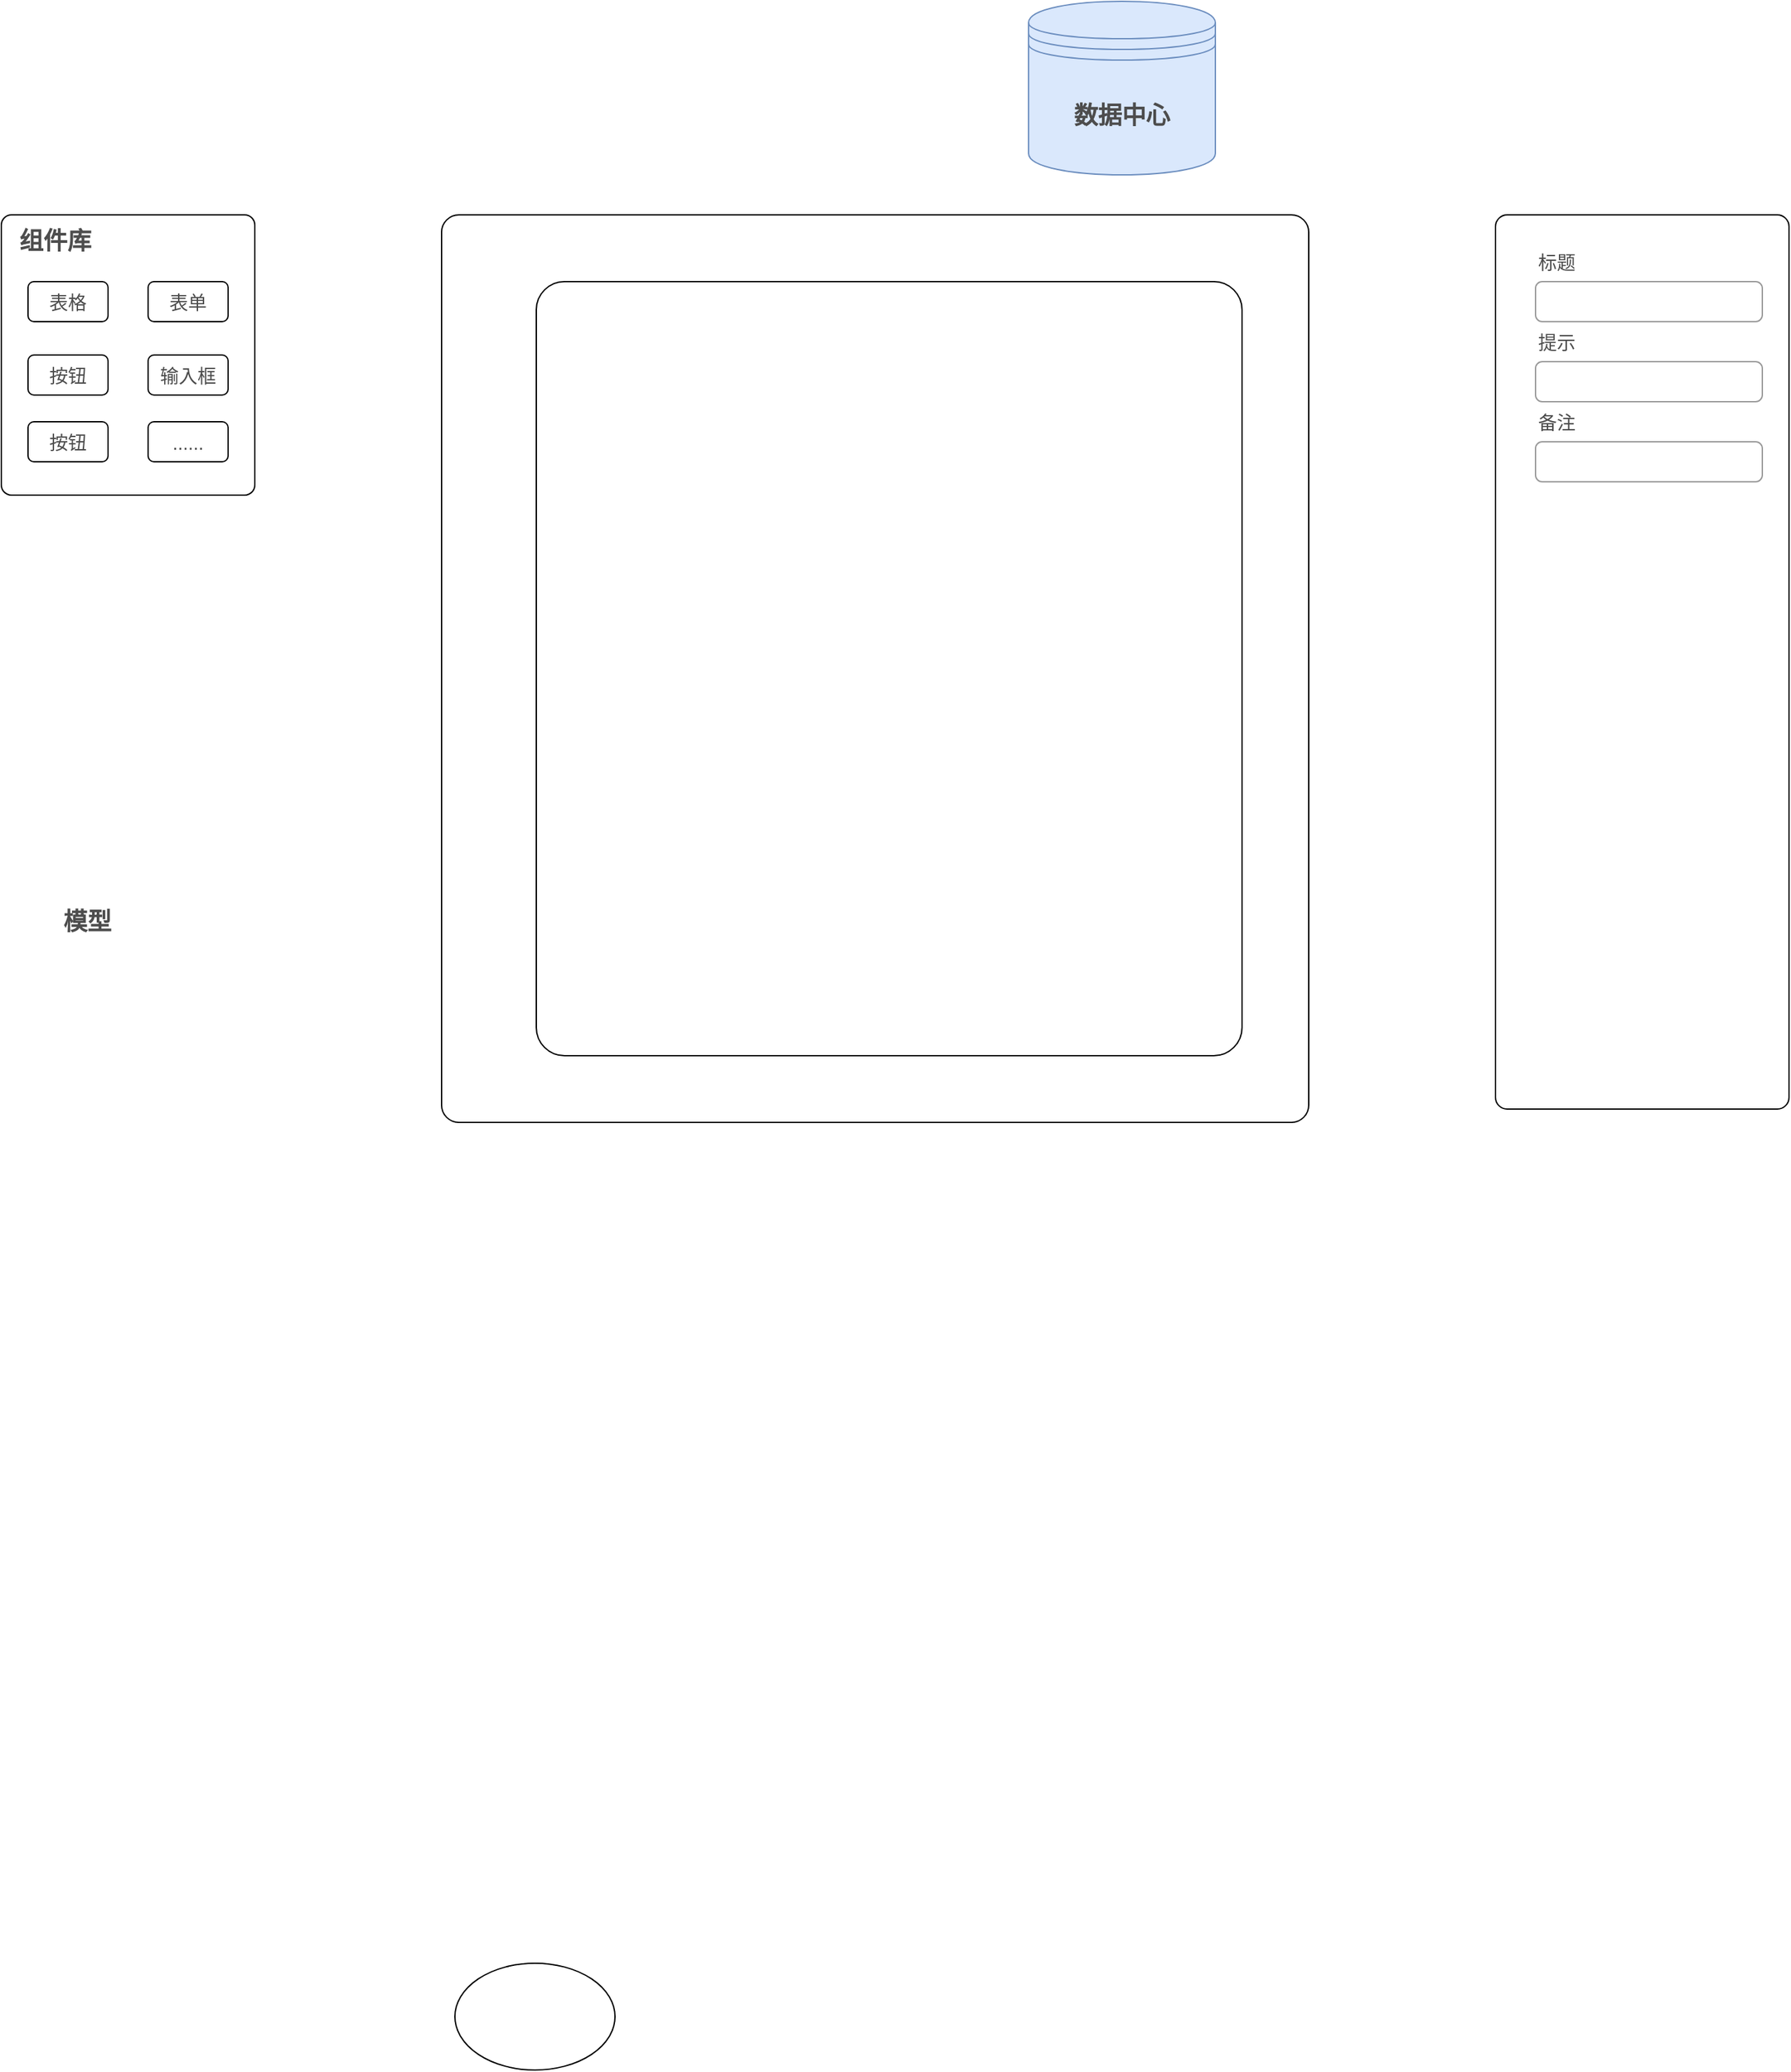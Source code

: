 <mxfile version="20.5.3" type="github">
  <diagram id="KrlU0_gX2GfaSUy0uOD7" name="第 1 页">
    <mxGraphModel dx="1422" dy="772" grid="1" gridSize="10" guides="1" tooltips="1" connect="1" arrows="1" fold="1" page="1" pageScale="1" pageWidth="827" pageHeight="1169" math="0" shadow="0">
      <root>
        <mxCell id="0" />
        <mxCell id="1" parent="0" />
        <mxCell id="i8fGst8KC8AeTyo0bqJP-1" value="" style="rounded=1;whiteSpace=wrap;html=1;arcSize=4;" vertex="1" parent="1">
          <mxGeometry x="380" y="280" width="190" height="210" as="geometry" />
        </mxCell>
        <mxCell id="i8fGst8KC8AeTyo0bqJP-7" value="" style="rounded=1;whiteSpace=wrap;html=1;arcSize=2;" vertex="1" parent="1">
          <mxGeometry x="710" y="280" width="650" height="680" as="geometry" />
        </mxCell>
        <mxCell id="i8fGst8KC8AeTyo0bqJP-8" value="" style="ellipse;whiteSpace=wrap;html=1;rounded=1;" vertex="1" parent="1">
          <mxGeometry x="720" y="1590" width="120" height="80" as="geometry" />
        </mxCell>
        <mxCell id="i8fGst8KC8AeTyo0bqJP-9" value="" style="rounded=1;whiteSpace=wrap;html=1;arcSize=4;" vertex="1" parent="1">
          <mxGeometry x="1500" y="280" width="220" height="670" as="geometry" />
        </mxCell>
        <mxCell id="i8fGst8KC8AeTyo0bqJP-10" value="&lt;font color=&quot;#4d4d4d&quot; style=&quot;font-size: 18px;&quot;&gt;&lt;b&gt;数据中心&lt;/b&gt;&lt;/font&gt;" style="shape=datastore;whiteSpace=wrap;html=1;rounded=1;fillColor=#dae8fc;strokeColor=#6c8ebf;" vertex="1" parent="1">
          <mxGeometry x="1150" y="120" width="140" height="130" as="geometry" />
        </mxCell>
        <mxCell id="i8fGst8KC8AeTyo0bqJP-11" value="&lt;b&gt;组件库&lt;/b&gt;" style="text;html=1;resizable=0;autosize=1;align=center;verticalAlign=middle;points=[];fillColor=none;strokeColor=none;rounded=0;fontSize=18;fontColor=#4D4D4D;" vertex="1" parent="1">
          <mxGeometry x="380" y="280" width="80" height="40" as="geometry" />
        </mxCell>
        <mxCell id="i8fGst8KC8AeTyo0bqJP-12" value="&lt;font style=&quot;font-size: 14px;&quot;&gt;表格&lt;/font&gt;" style="rounded=1;whiteSpace=wrap;html=1;fontSize=18;fontColor=#4D4D4D;" vertex="1" parent="1">
          <mxGeometry x="400" y="330" width="60" height="30" as="geometry" />
        </mxCell>
        <mxCell id="i8fGst8KC8AeTyo0bqJP-13" value="&lt;font style=&quot;font-size: 14px;&quot;&gt;表单&lt;/font&gt;" style="rounded=1;whiteSpace=wrap;html=1;fontSize=18;fontColor=#4D4D4D;" vertex="1" parent="1">
          <mxGeometry x="490" y="330" width="60" height="30" as="geometry" />
        </mxCell>
        <mxCell id="i8fGst8KC8AeTyo0bqJP-14" value="&lt;span style=&quot;font-size: 14px;&quot;&gt;按钮&lt;/span&gt;" style="rounded=1;whiteSpace=wrap;html=1;fontSize=18;fontColor=#4D4D4D;" vertex="1" parent="1">
          <mxGeometry x="400" y="385" width="60" height="30" as="geometry" />
        </mxCell>
        <mxCell id="i8fGst8KC8AeTyo0bqJP-15" value="&lt;font style=&quot;font-size: 14px;&quot;&gt;输入框&lt;/font&gt;" style="rounded=1;whiteSpace=wrap;html=1;fontSize=18;fontColor=#4D4D4D;" vertex="1" parent="1">
          <mxGeometry x="490" y="385" width="60" height="30" as="geometry" />
        </mxCell>
        <mxCell id="i8fGst8KC8AeTyo0bqJP-17" value="" style="rounded=1;whiteSpace=wrap;html=1;fontSize=14;fontColor=#4D4D4D;arcSize=4;" vertex="1" parent="1">
          <mxGeometry x="781" y="330" width="529" height="580" as="geometry" />
        </mxCell>
        <mxCell id="i8fGst8KC8AeTyo0bqJP-19" value="&lt;b&gt;模型&lt;/b&gt;" style="text;html=1;resizable=0;autosize=1;align=center;verticalAlign=middle;points=[];fillColor=none;strokeColor=none;rounded=0;fontSize=18;fontColor=#4D4D4D;" vertex="1" parent="1">
          <mxGeometry x="414" y="790" width="60" height="40" as="geometry" />
        </mxCell>
        <mxCell id="i8fGst8KC8AeTyo0bqJP-35" value="" style="group" vertex="1" connectable="0" parent="1">
          <mxGeometry x="1530" y="420" width="170" height="60" as="geometry" />
        </mxCell>
        <mxCell id="i8fGst8KC8AeTyo0bqJP-28" value="备注" style="fillColor=none;strokeColor=none;align=left;fontSize=14;rounded=1;fontColor=#4D4D4D;" vertex="1" parent="i8fGst8KC8AeTyo0bqJP-35">
          <mxGeometry width="160" height="30" as="geometry" />
        </mxCell>
        <mxCell id="i8fGst8KC8AeTyo0bqJP-29" value="" style="html=1;shadow=0;dashed=0;shape=mxgraph.bootstrap.rrect;rSize=5;fillColor=none;strokeColor=#999999;align=left;spacing=15;fontSize=14;fontColor=#6C767D;rounded=1;" vertex="1" parent="i8fGst8KC8AeTyo0bqJP-35">
          <mxGeometry y="30" width="170" height="30" as="geometry" />
        </mxCell>
        <mxCell id="i8fGst8KC8AeTyo0bqJP-36" value="" style="group" vertex="1" connectable="0" parent="1">
          <mxGeometry x="1530" y="300" width="170" height="60" as="geometry" />
        </mxCell>
        <mxCell id="i8fGst8KC8AeTyo0bqJP-37" value="标题" style="fillColor=none;strokeColor=none;align=left;fontSize=14;rounded=1;fontColor=#4D4D4D;" vertex="1" parent="i8fGst8KC8AeTyo0bqJP-36">
          <mxGeometry width="160" height="30" as="geometry" />
        </mxCell>
        <mxCell id="i8fGst8KC8AeTyo0bqJP-38" value="" style="html=1;shadow=0;dashed=0;shape=mxgraph.bootstrap.rrect;rSize=5;fillColor=none;strokeColor=#999999;align=left;spacing=15;fontSize=14;fontColor=#6C767D;rounded=1;" vertex="1" parent="i8fGst8KC8AeTyo0bqJP-36">
          <mxGeometry y="30" width="170" height="30" as="geometry" />
        </mxCell>
        <mxCell id="i8fGst8KC8AeTyo0bqJP-39" value="" style="group" vertex="1" connectable="0" parent="1">
          <mxGeometry x="1530" y="360" width="170" height="60" as="geometry" />
        </mxCell>
        <mxCell id="i8fGst8KC8AeTyo0bqJP-40" value="提示" style="fillColor=none;strokeColor=none;align=left;fontSize=14;rounded=1;fontColor=#4D4D4D;" vertex="1" parent="i8fGst8KC8AeTyo0bqJP-39">
          <mxGeometry width="160" height="30" as="geometry" />
        </mxCell>
        <mxCell id="i8fGst8KC8AeTyo0bqJP-41" value="" style="html=1;shadow=0;dashed=0;shape=mxgraph.bootstrap.rrect;rSize=5;fillColor=none;strokeColor=#999999;align=left;spacing=15;fontSize=14;fontColor=#6C767D;rounded=1;" vertex="1" parent="i8fGst8KC8AeTyo0bqJP-39">
          <mxGeometry y="30" width="170" height="30" as="geometry" />
        </mxCell>
        <mxCell id="i8fGst8KC8AeTyo0bqJP-42" value="&lt;font style=&quot;font-size: 14px;&quot;&gt;......&lt;/font&gt;" style="rounded=1;whiteSpace=wrap;html=1;fontSize=18;fontColor=#4D4D4D;" vertex="1" parent="1">
          <mxGeometry x="490" y="435" width="60" height="30" as="geometry" />
        </mxCell>
        <mxCell id="i8fGst8KC8AeTyo0bqJP-43" value="&lt;span style=&quot;font-size: 14px;&quot;&gt;按钮&lt;/span&gt;" style="rounded=1;whiteSpace=wrap;html=1;fontSize=18;fontColor=#4D4D4D;" vertex="1" parent="1">
          <mxGeometry x="400" y="435" width="60" height="30" as="geometry" />
        </mxCell>
      </root>
    </mxGraphModel>
  </diagram>
</mxfile>
